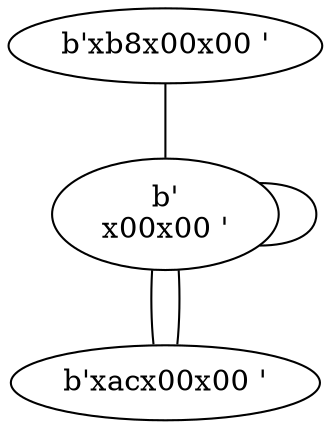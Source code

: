 graph  {
	"b'\xb8\x00\x00 '" -- "b'\n\x00\x00 '" [key=0,
	heuristic=19];
"b'\n\x00\x00 '" -- "b'\n\x00\x00 '" [key=0,
heuristic=19];
"b'\n\x00\x00 '" -- "b'\xac\x00\x00 '" [key=0,
heuristic=19];
"b'\n\x00\x00 '" -- "b'\xac\x00\x00 '" [key=1,
heuristic=20];
}
